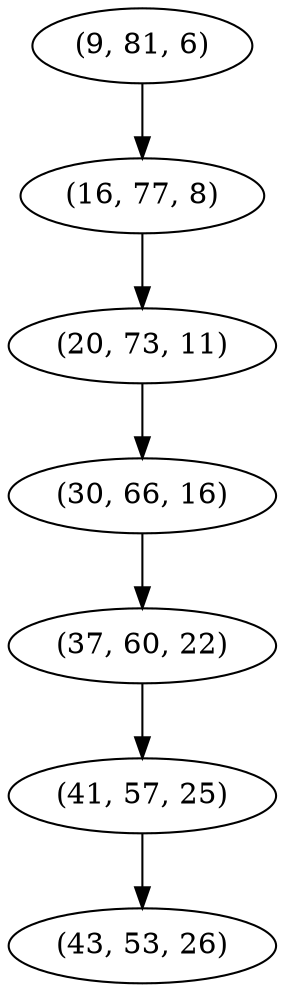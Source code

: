 digraph tree {
    "(9, 81, 6)";
    "(16, 77, 8)";
    "(20, 73, 11)";
    "(30, 66, 16)";
    "(37, 60, 22)";
    "(41, 57, 25)";
    "(43, 53, 26)";
    "(9, 81, 6)" -> "(16, 77, 8)";
    "(16, 77, 8)" -> "(20, 73, 11)";
    "(20, 73, 11)" -> "(30, 66, 16)";
    "(30, 66, 16)" -> "(37, 60, 22)";
    "(37, 60, 22)" -> "(41, 57, 25)";
    "(41, 57, 25)" -> "(43, 53, 26)";
}

